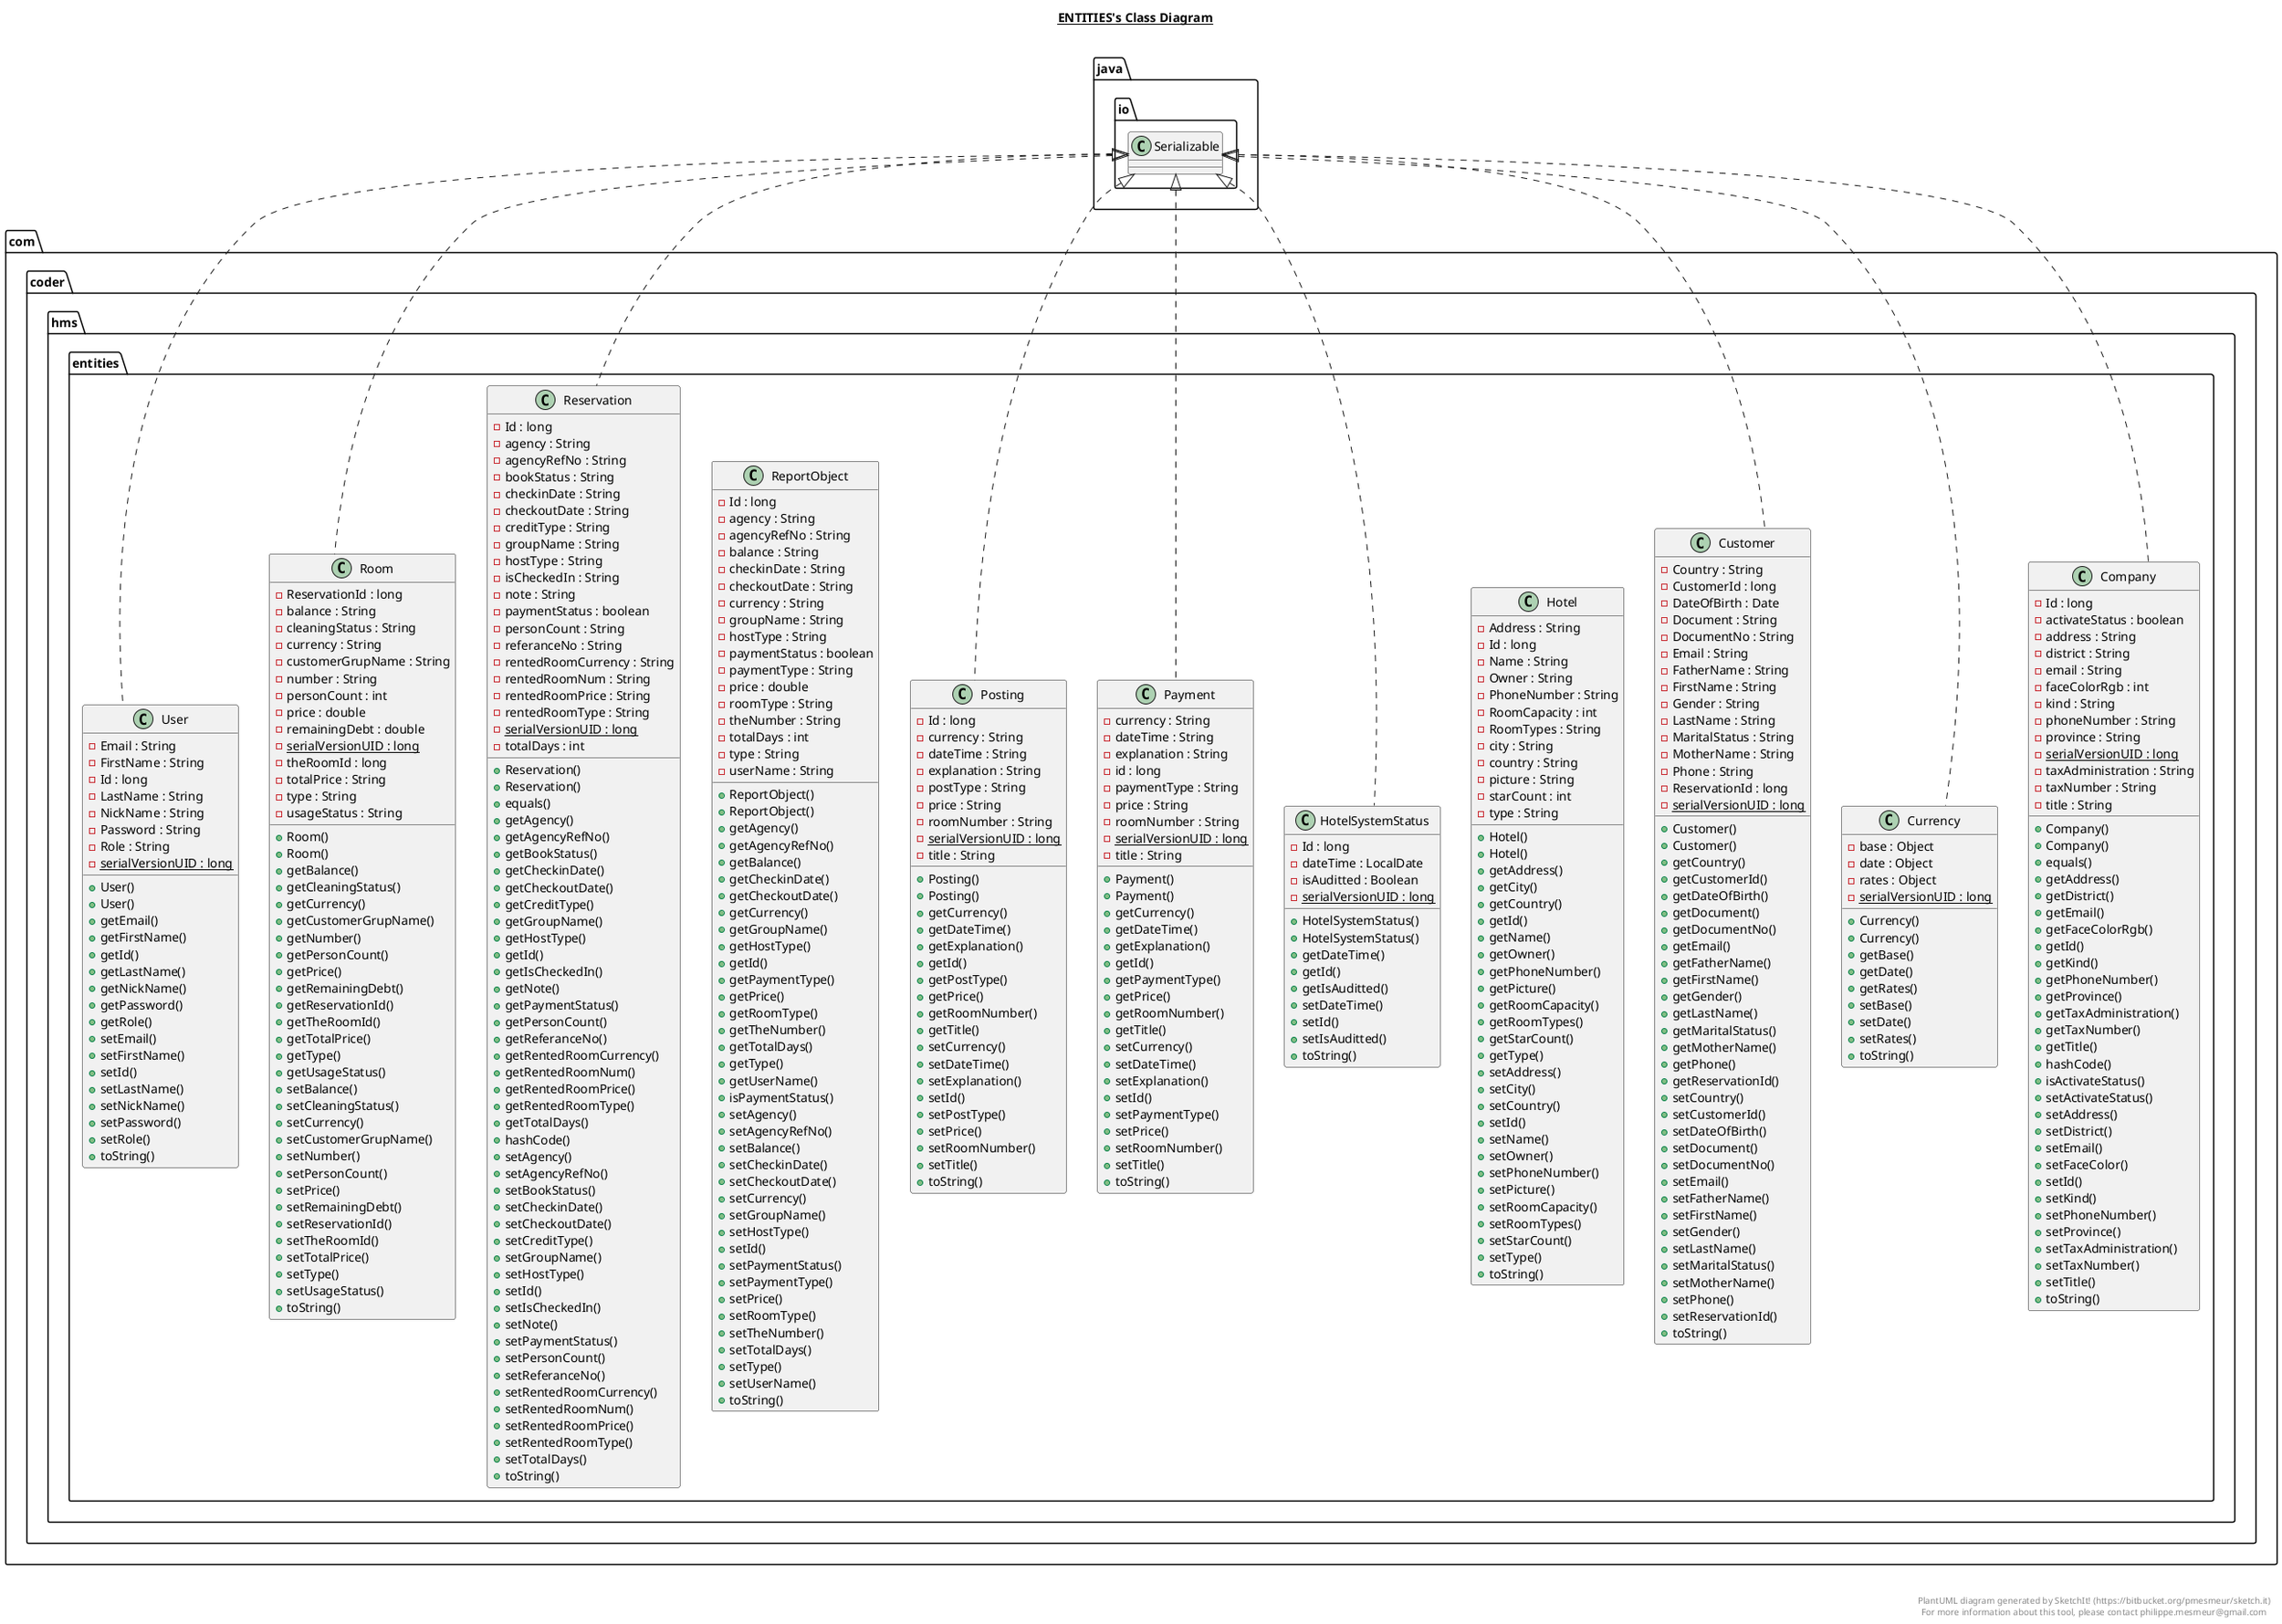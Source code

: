 @startuml

title __ENTITIES's Class Diagram__\n

  namespace com.coder.hms.entities {
    class com.coder.hms.entities.Company {
        - Id : long
        - activateStatus : boolean
        - address : String
        - district : String
        - email : String
        - faceColorRgb : int
        - kind : String
        - phoneNumber : String
        - province : String
        {static} - serialVersionUID : long
        - taxAdministration : String
        - taxNumber : String
        - title : String
        + Company()
        + Company()
        + equals()
        + getAddress()
        + getDistrict()
        + getEmail()
        + getFaceColorRgb()
        + getId()
        + getKind()
        + getPhoneNumber()
        + getProvince()
        + getTaxAdministration()
        + getTaxNumber()
        + getTitle()
        + hashCode()
        + isActivateStatus()
        + setActivateStatus()
        + setAddress()
        + setDistrict()
        + setEmail()
        + setFaceColor()
        + setId()
        + setKind()
        + setPhoneNumber()
        + setProvince()
        + setTaxAdministration()
        + setTaxNumber()
        + setTitle()
        + toString()
    }
  }
  

  namespace com.coder.hms.entities {
    class com.coder.hms.entities.Currency {
        - base : Object
        - date : Object
        - rates : Object
        {static} - serialVersionUID : long
        + Currency()
        + Currency()
        + getBase()
        + getDate()
        + getRates()
        + setBase()
        + setDate()
        + setRates()
        + toString()
    }
  }
  

  namespace com.coder.hms.entities {
    class com.coder.hms.entities.Customer {
        - Country : String
        - CustomerId : long
        - DateOfBirth : Date
        - Document : String
        - DocumentNo : String
        - Email : String
        - FatherName : String
        - FirstName : String
        - Gender : String
        - LastName : String
        - MaritalStatus : String
        - MotherName : String
        - Phone : String
        - ReservationId : long
        {static} - serialVersionUID : long
        + Customer()
        + Customer()
        + getCountry()
        + getCustomerId()
        + getDateOfBirth()
        + getDocument()
        + getDocumentNo()
        + getEmail()
        + getFatherName()
        + getFirstName()
        + getGender()
        + getLastName()
        + getMaritalStatus()
        + getMotherName()
        + getPhone()
        + getReservationId()
        + setCountry()
        + setCustomerId()
        + setDateOfBirth()
        + setDocument()
        + setDocumentNo()
        + setEmail()
        + setFatherName()
        + setFirstName()
        + setGender()
        + setLastName()
        + setMaritalStatus()
        + setMotherName()
        + setPhone()
        + setReservationId()
        + toString()
    }
  }
  

  namespace com.coder.hms.entities {
    class com.coder.hms.entities.Hotel {
        - Address : String
        - Id : long
        - Name : String
        - Owner : String
        - PhoneNumber : String
        - RoomCapacity : int
        - RoomTypes : String
        - city : String
        - country : String
        - picture : String
        - starCount : int
        - type : String
        + Hotel()
        + Hotel()
        + getAddress()
        + getCity()
        + getCountry()
        + getId()
        + getName()
        + getOwner()
        + getPhoneNumber()
        + getPicture()
        + getRoomCapacity()
        + getRoomTypes()
        + getStarCount()
        + getType()
        + setAddress()
        + setCity()
        + setCountry()
        + setId()
        + setName()
        + setOwner()
        + setPhoneNumber()
        + setPicture()
        + setRoomCapacity()
        + setRoomTypes()
        + setStarCount()
        + setType()
        + toString()
    }
  }
  

  namespace com.coder.hms.entities {
    class com.coder.hms.entities.HotelSystemStatus {
        - Id : long
        - dateTime : LocalDate
        - isAuditted : Boolean
        {static} - serialVersionUID : long
        + HotelSystemStatus()
        + HotelSystemStatus()
        + getDateTime()
        + getId()
        + getIsAuditted()
        + setDateTime()
        + setId()
        + setIsAuditted()
        + toString()
    }
  }
  

  namespace com.coder.hms.entities {
    class com.coder.hms.entities.Payment {
        - currency : String
        - dateTime : String
        - explanation : String
        - id : long
        - paymentType : String
        - price : String
        - roomNumber : String
        {static} - serialVersionUID : long
        - title : String
        + Payment()
        + Payment()
        + getCurrency()
        + getDateTime()
        + getExplanation()
        + getId()
        + getPaymentType()
        + getPrice()
        + getRoomNumber()
        + getTitle()
        + setCurrency()
        + setDateTime()
        + setExplanation()
        + setId()
        + setPaymentType()
        + setPrice()
        + setRoomNumber()
        + setTitle()
        + toString()
    }
  }
  

  namespace com.coder.hms.entities {
    class com.coder.hms.entities.Posting {
        - Id : long
        - currency : String
        - dateTime : String
        - explanation : String
        - postType : String
        - price : String
        - roomNumber : String
        {static} - serialVersionUID : long
        - title : String
        + Posting()
        + Posting()
        + getCurrency()
        + getDateTime()
        + getExplanation()
        + getId()
        + getPostType()
        + getPrice()
        + getRoomNumber()
        + getTitle()
        + setCurrency()
        + setDateTime()
        + setExplanation()
        + setId()
        + setPostType()
        + setPrice()
        + setRoomNumber()
        + setTitle()
        + toString()
    }
  }
  

  namespace com.coder.hms.entities {
    class com.coder.hms.entities.ReportObject {
        - Id : long
        - agency : String
        - agencyRefNo : String
        - balance : String
        - checkinDate : String
        - checkoutDate : String
        - currency : String
        - groupName : String
        - hostType : String
        - paymentStatus : boolean
        - paymentType : String
        - price : double
        - roomType : String
        - theNumber : String
        - totalDays : int
        - type : String
        - userName : String
        + ReportObject()
        + ReportObject()
        + getAgency()
        + getAgencyRefNo()
        + getBalance()
        + getCheckinDate()
        + getCheckoutDate()
        + getCurrency()
        + getGroupName()
        + getHostType()
        + getId()
        + getPaymentType()
        + getPrice()
        + getRoomType()
        + getTheNumber()
        + getTotalDays()
        + getType()
        + getUserName()
        + isPaymentStatus()
        + setAgency()
        + setAgencyRefNo()
        + setBalance()
        + setCheckinDate()
        + setCheckoutDate()
        + setCurrency()
        + setGroupName()
        + setHostType()
        + setId()
        + setPaymentStatus()
        + setPaymentType()
        + setPrice()
        + setRoomType()
        + setTheNumber()
        + setTotalDays()
        + setType()
        + setUserName()
        + toString()
    }
  }
  

  namespace com.coder.hms.entities {
    class com.coder.hms.entities.Reservation {
        - Id : long
        - agency : String
        - agencyRefNo : String
        - bookStatus : String
        - checkinDate : String
        - checkoutDate : String
        - creditType : String
        - groupName : String
        - hostType : String
        - isCheckedIn : String
        - note : String
        - paymentStatus : boolean
        - personCount : String
        - referanceNo : String
        - rentedRoomCurrency : String
        - rentedRoomNum : String
        - rentedRoomPrice : String
        - rentedRoomType : String
        {static} - serialVersionUID : long
        - totalDays : int
        + Reservation()
        + Reservation()
        + equals()
        + getAgency()
        + getAgencyRefNo()
        + getBookStatus()
        + getCheckinDate()
        + getCheckoutDate()
        + getCreditType()
        + getGroupName()
        + getHostType()
        + getId()
        + getIsCheckedIn()
        + getNote()
        + getPaymentStatus()
        + getPersonCount()
        + getReferanceNo()
        + getRentedRoomCurrency()
        + getRentedRoomNum()
        + getRentedRoomPrice()
        + getRentedRoomType()
        + getTotalDays()
        + hashCode()
        + setAgency()
        + setAgencyRefNo()
        + setBookStatus()
        + setCheckinDate()
        + setCheckoutDate()
        + setCreditType()
        + setGroupName()
        + setHostType()
        + setId()
        + setIsCheckedIn()
        + setNote()
        + setPaymentStatus()
        + setPersonCount()
        + setReferanceNo()
        + setRentedRoomCurrency()
        + setRentedRoomNum()
        + setRentedRoomPrice()
        + setRentedRoomType()
        + setTotalDays()
        + toString()
    }
  }
  

  namespace com.coder.hms.entities {
    class com.coder.hms.entities.Room {
        - ReservationId : long
        - balance : String
        - cleaningStatus : String
        - currency : String
        - customerGrupName : String
        - number : String
        - personCount : int
        - price : double
        - remainingDebt : double
        {static} - serialVersionUID : long
        - theRoomId : long
        - totalPrice : String
        - type : String
        - usageStatus : String
        + Room()
        + Room()
        + getBalance()
        + getCleaningStatus()
        + getCurrency()
        + getCustomerGrupName()
        + getNumber()
        + getPersonCount()
        + getPrice()
        + getRemainingDebt()
        + getReservationId()
        + getTheRoomId()
        + getTotalPrice()
        + getType()
        + getUsageStatus()
        + setBalance()
        + setCleaningStatus()
        + setCurrency()
        + setCustomerGrupName()
        + setNumber()
        + setPersonCount()
        + setPrice()
        + setRemainingDebt()
        + setReservationId()
        + setTheRoomId()
        + setTotalPrice()
        + setType()
        + setUsageStatus()
        + toString()
    }
  }
  

  namespace com.coder.hms.entities {
    class com.coder.hms.entities.User {
        - Email : String
        - FirstName : String
        - Id : long
        - LastName : String
        - NickName : String
        - Password : String
        - Role : String
        {static} - serialVersionUID : long
        + User()
        + User()
        + getEmail()
        + getFirstName()
        + getId()
        + getLastName()
        + getNickName()
        + getPassword()
        + getRole()
        + setEmail()
        + setFirstName()
        + setId()
        + setLastName()
        + setNickName()
        + setPassword()
        + setRole()
        + toString()
    }
  }
  

  com.coder.hms.entities.Company .up.|> java.io.Serializable
  com.coder.hms.entities.Currency .up.|> java.io.Serializable
  com.coder.hms.entities.Customer .up.|> java.io.Serializable
  com.coder.hms.entities.HotelSystemStatus .up.|> java.io.Serializable
  com.coder.hms.entities.Payment .up.|> java.io.Serializable
  com.coder.hms.entities.Posting .up.|> java.io.Serializable
  com.coder.hms.entities.Reservation .up.|> java.io.Serializable
  com.coder.hms.entities.Room .up.|> java.io.Serializable
  com.coder.hms.entities.User .up.|> java.io.Serializable


right footer


PlantUML diagram generated by SketchIt! (https://bitbucket.org/pmesmeur/sketch.it)
For more information about this tool, please contact philippe.mesmeur@gmail.com
endfooter

@enduml
